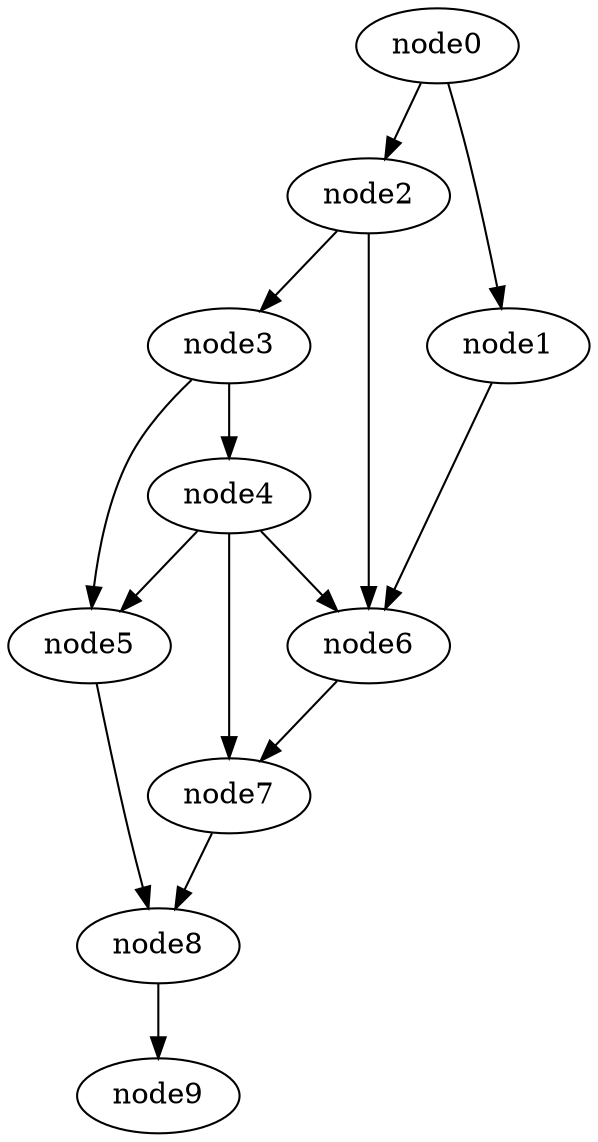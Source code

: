 digraph g{
	node9
	node8 -> node9
	node7 -> node8
	node6 -> node7
	node5 -> node8
	node4 -> node7
	node4 -> node6
	node4 -> node5
	node3 -> node5
	node3 -> node4
	node2 -> node6
	node2 -> node3
	node1 -> node6
	node0 -> node2
	node0 -> node1
}
